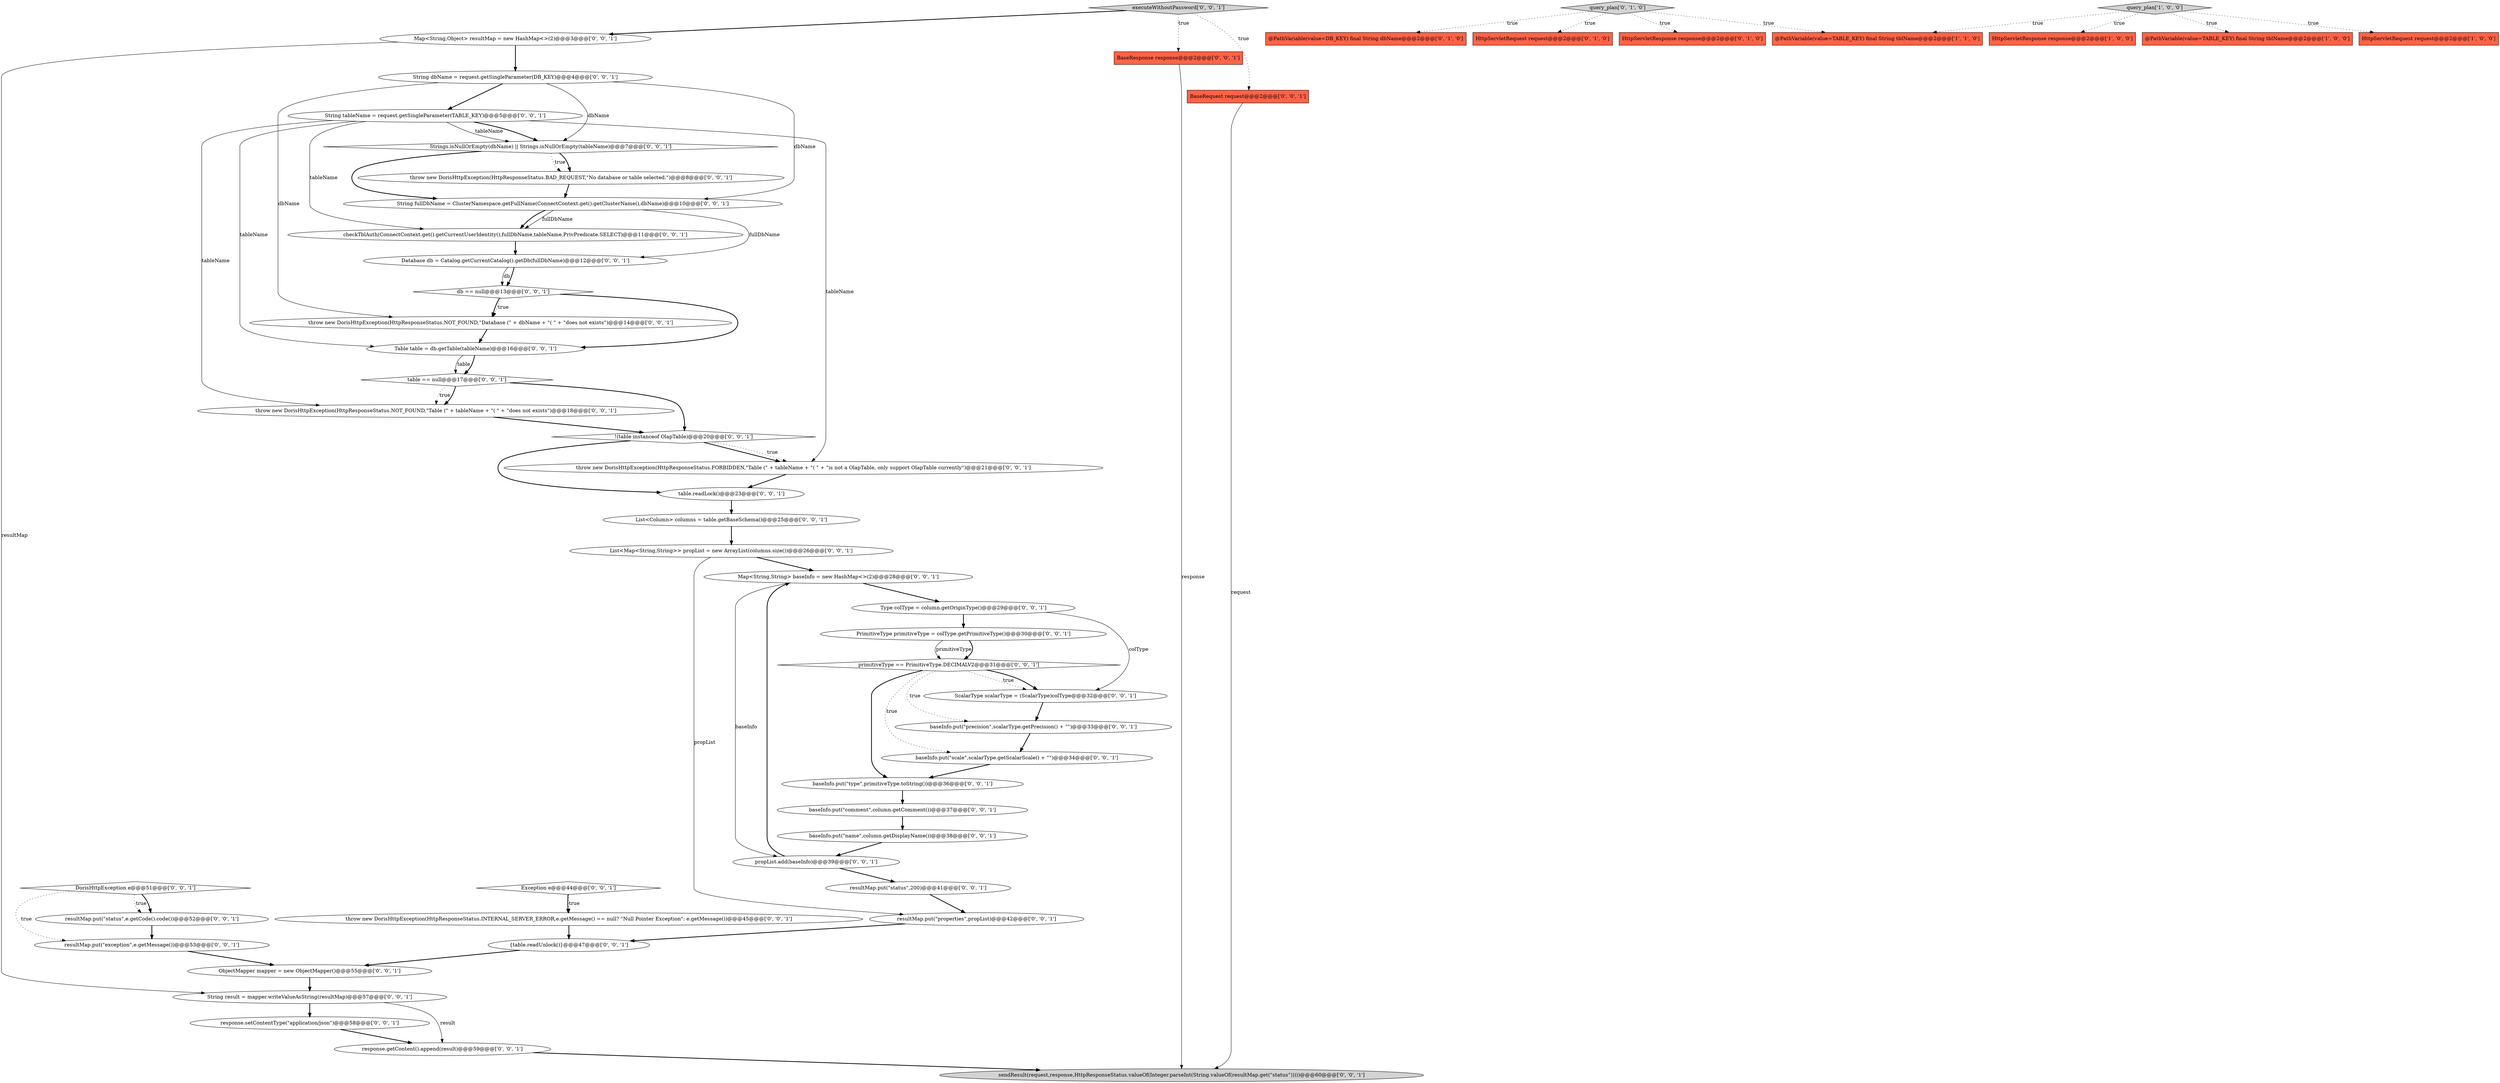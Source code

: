 digraph {
49 [style = filled, label = "throw new DorisHttpException(HttpResponseStatus.INTERNAL_SERVER_ERROR,e.getMessage() == null? \"Null Pointer Exception\": e.getMessage())@@@45@@@['0', '0', '1']", fillcolor = white, shape = ellipse image = "AAA0AAABBB3BBB"];
33 [style = filled, label = "List<Column> columns = table.getBaseSchema()@@@25@@@['0', '0', '1']", fillcolor = white, shape = ellipse image = "AAA0AAABBB3BBB"];
27 [style = filled, label = "Map<String,Object> resultMap = new HashMap<>(2)@@@3@@@['0', '0', '1']", fillcolor = white, shape = ellipse image = "AAA0AAABBB3BBB"];
44 [style = filled, label = "resultMap.put(\"properties\",propList)@@@42@@@['0', '0', '1']", fillcolor = white, shape = ellipse image = "AAA0AAABBB3BBB"];
48 [style = filled, label = "!(table instanceof OlapTable)@@@20@@@['0', '0', '1']", fillcolor = white, shape = diamond image = "AAA0AAABBB3BBB"];
28 [style = filled, label = "DorisHttpException e@@@51@@@['0', '0', '1']", fillcolor = white, shape = diamond image = "AAA0AAABBB3BBB"];
22 [style = filled, label = "ObjectMapper mapper = new ObjectMapper()@@@55@@@['0', '0', '1']", fillcolor = white, shape = ellipse image = "AAA0AAABBB3BBB"];
5 [style = filled, label = "@PathVariable(value=DB_KEY) final String dbName@@@2@@@['0', '1', '0']", fillcolor = tomato, shape = box image = "AAA0AAABBB2BBB"];
24 [style = filled, label = "checkTblAuth(ConnectContext.get().getCurrentUserIdentity(),fullDbName,tableName,PrivPredicate.SELECT)@@@11@@@['0', '0', '1']", fillcolor = white, shape = ellipse image = "AAA0AAABBB3BBB"];
16 [style = filled, label = "PrimitiveType primitiveType = colType.getPrimitiveType()@@@30@@@['0', '0', '1']", fillcolor = white, shape = ellipse image = "AAA0AAABBB3BBB"];
17 [style = filled, label = "primitiveType == PrimitiveType.DECIMALV2@@@31@@@['0', '0', '1']", fillcolor = white, shape = diamond image = "AAA0AAABBB3BBB"];
12 [style = filled, label = "List<Map<String,String>> propList = new ArrayList(columns.size())@@@26@@@['0', '0', '1']", fillcolor = white, shape = ellipse image = "AAA0AAABBB3BBB"];
2 [style = filled, label = "HttpServletResponse response@@@2@@@['1', '0', '0']", fillcolor = tomato, shape = box image = "AAA0AAABBB1BBB"];
30 [style = filled, label = "propList.add(baseInfo)@@@39@@@['0', '0', '1']", fillcolor = white, shape = ellipse image = "AAA0AAABBB3BBB"];
31 [style = filled, label = "Strings.isNullOrEmpty(dbName) || Strings.isNullOrEmpty(tableName)@@@7@@@['0', '0', '1']", fillcolor = white, shape = diamond image = "AAA0AAABBB3BBB"];
37 [style = filled, label = "baseInfo.put(\"type\",primitiveType.toString())@@@36@@@['0', '0', '1']", fillcolor = white, shape = ellipse image = "AAA0AAABBB3BBB"];
38 [style = filled, label = "Type colType = column.getOriginType()@@@29@@@['0', '0', '1']", fillcolor = white, shape = ellipse image = "AAA0AAABBB3BBB"];
7 [style = filled, label = "HttpServletRequest request@@@2@@@['0', '1', '0']", fillcolor = tomato, shape = box image = "AAA0AAABBB2BBB"];
0 [style = filled, label = "@PathVariable(value=TABLE_KEY) final String tblName@@@2@@@['1', '0', '0']", fillcolor = tomato, shape = box image = "AAA0AAABBB1BBB"];
52 [style = filled, label = "baseInfo.put(\"comment\",column.getComment())@@@37@@@['0', '0', '1']", fillcolor = white, shape = ellipse image = "AAA0AAABBB3BBB"];
11 [style = filled, label = "Exception e@@@44@@@['0', '0', '1']", fillcolor = white, shape = diamond image = "AAA0AAABBB3BBB"];
3 [style = filled, label = "@PathVariable(value=TABLE_KEY) final String tblName@@@2@@@['1', '1', '0']", fillcolor = tomato, shape = box image = "AAA0AAABBB1BBB"];
29 [style = filled, label = "sendResult(request,response,HttpResponseStatus.valueOf(Integer.parseInt(String.valueOf(resultMap.get(\"status\")))))@@@60@@@['0', '0', '1']", fillcolor = lightgray, shape = ellipse image = "AAA0AAABBB3BBB"];
23 [style = filled, label = "String tableName = request.getSingleParameter(TABLE_KEY)@@@5@@@['0', '0', '1']", fillcolor = white, shape = ellipse image = "AAA0AAABBB3BBB"];
21 [style = filled, label = "resultMap.put(\"exception\",e.getMessage())@@@53@@@['0', '0', '1']", fillcolor = white, shape = ellipse image = "AAA0AAABBB3BBB"];
14 [style = filled, label = "response.setContentType(\"application/json\")@@@58@@@['0', '0', '1']", fillcolor = white, shape = ellipse image = "AAA0AAABBB3BBB"];
39 [style = filled, label = "response.getContent().append(result)@@@59@@@['0', '0', '1']", fillcolor = white, shape = ellipse image = "AAA0AAABBB3BBB"];
19 [style = filled, label = "BaseResponse response@@@2@@@['0', '0', '1']", fillcolor = tomato, shape = box image = "AAA0AAABBB3BBB"];
1 [style = filled, label = "HttpServletRequest request@@@2@@@['1', '0', '0']", fillcolor = tomato, shape = box image = "AAA0AAABBB1BBB"];
6 [style = filled, label = "query_plan['0', '1', '0']", fillcolor = lightgray, shape = diamond image = "AAA0AAABBB2BBB"];
41 [style = filled, label = "BaseRequest request@@@2@@@['0', '0', '1']", fillcolor = tomato, shape = box image = "AAA0AAABBB3BBB"];
26 [style = filled, label = "baseInfo.put(\"name\",column.getDisplayName())@@@38@@@['0', '0', '1']", fillcolor = white, shape = ellipse image = "AAA0AAABBB3BBB"];
34 [style = filled, label = "throw new DorisHttpException(HttpResponseStatus.BAD_REQUEST,\"No database or table selected.\")@@@8@@@['0', '0', '1']", fillcolor = white, shape = ellipse image = "AAA0AAABBB3BBB"];
8 [style = filled, label = "HttpServletResponse response@@@2@@@['0', '1', '0']", fillcolor = tomato, shape = box image = "AAA0AAABBB2BBB"];
18 [style = filled, label = "Map<String,String> baseInfo = new HashMap<>(2)@@@28@@@['0', '0', '1']", fillcolor = white, shape = ellipse image = "AAA0AAABBB3BBB"];
9 [style = filled, label = "baseInfo.put(\"scale\",scalarType.getScalarScale() + \"\")@@@34@@@['0', '0', '1']", fillcolor = white, shape = ellipse image = "AAA0AAABBB3BBB"];
25 [style = filled, label = "throw new DorisHttpException(HttpResponseStatus.NOT_FOUND,\"Table (\" + tableName + \"( \" + \"does not exists\")@@@18@@@['0', '0', '1']", fillcolor = white, shape = ellipse image = "AAA0AAABBB3BBB"];
46 [style = filled, label = "Database db = Catalog.getCurrentCatalog().getDb(fullDbName)@@@12@@@['0', '0', '1']", fillcolor = white, shape = ellipse image = "AAA0AAABBB3BBB"];
45 [style = filled, label = "String dbName = request.getSingleParameter(DB_KEY)@@@4@@@['0', '0', '1']", fillcolor = white, shape = ellipse image = "AAA0AAABBB3BBB"];
53 [style = filled, label = "resultMap.put(\"status\",e.getCode().code())@@@52@@@['0', '0', '1']", fillcolor = white, shape = ellipse image = "AAA0AAABBB3BBB"];
42 [style = filled, label = "{table.readUnlock()}@@@47@@@['0', '0', '1']", fillcolor = white, shape = ellipse image = "AAA0AAABBB3BBB"];
43 [style = filled, label = "ScalarType scalarType = (ScalarType)colType@@@32@@@['0', '0', '1']", fillcolor = white, shape = ellipse image = "AAA0AAABBB3BBB"];
51 [style = filled, label = "throw new DorisHttpException(HttpResponseStatus.NOT_FOUND,\"Database (\" + dbName + \"( \" + \"does not exists\")@@@14@@@['0', '0', '1']", fillcolor = white, shape = ellipse image = "AAA0AAABBB3BBB"];
35 [style = filled, label = "throw new DorisHttpException(HttpResponseStatus.FORBIDDEN,\"Table (\" + tableName + \"( \" + \"is not a OlapTable, only support OlapTable currently\")@@@21@@@['0', '0', '1']", fillcolor = white, shape = ellipse image = "AAA0AAABBB3BBB"];
47 [style = filled, label = "baseInfo.put(\"precision\",scalarType.getPrecision() + \"\")@@@33@@@['0', '0', '1']", fillcolor = white, shape = ellipse image = "AAA0AAABBB3BBB"];
50 [style = filled, label = "String result = mapper.writeValueAsString(resultMap)@@@57@@@['0', '0', '1']", fillcolor = white, shape = ellipse image = "AAA0AAABBB3BBB"];
10 [style = filled, label = "executeWithoutPassword['0', '0', '1']", fillcolor = lightgray, shape = diamond image = "AAA0AAABBB3BBB"];
4 [style = filled, label = "query_plan['1', '0', '0']", fillcolor = lightgray, shape = diamond image = "AAA0AAABBB1BBB"];
20 [style = filled, label = "db == null@@@13@@@['0', '0', '1']", fillcolor = white, shape = diamond image = "AAA0AAABBB3BBB"];
13 [style = filled, label = "String fullDbName = ClusterNamespace.getFullName(ConnectContext.get().getClusterName(),dbName)@@@10@@@['0', '0', '1']", fillcolor = white, shape = ellipse image = "AAA0AAABBB3BBB"];
15 [style = filled, label = "table.readLock()@@@23@@@['0', '0', '1']", fillcolor = white, shape = ellipse image = "AAA0AAABBB3BBB"];
40 [style = filled, label = "resultMap.put(\"status\",200)@@@41@@@['0', '0', '1']", fillcolor = white, shape = ellipse image = "AAA0AAABBB3BBB"];
32 [style = filled, label = "Table table = db.getTable(tableName)@@@16@@@['0', '0', '1']", fillcolor = white, shape = ellipse image = "AAA0AAABBB3BBB"];
36 [style = filled, label = "table == null@@@17@@@['0', '0', '1']", fillcolor = white, shape = diamond image = "AAA0AAABBB3BBB"];
17->43 [style = dotted, label="true"];
44->42 [style = bold, label=""];
21->22 [style = bold, label=""];
15->33 [style = bold, label=""];
52->26 [style = bold, label=""];
46->20 [style = solid, label="db"];
28->53 [style = dotted, label="true"];
13->24 [style = bold, label=""];
4->0 [style = dotted, label="true"];
38->43 [style = solid, label="colType"];
11->49 [style = bold, label=""];
17->47 [style = dotted, label="true"];
31->34 [style = dotted, label="true"];
23->25 [style = solid, label="tableName"];
23->24 [style = solid, label="tableName"];
18->38 [style = bold, label=""];
50->14 [style = bold, label=""];
22->50 [style = bold, label=""];
16->17 [style = solid, label="primitiveType"];
31->34 [style = bold, label=""];
33->12 [style = bold, label=""];
14->39 [style = bold, label=""];
32->36 [style = solid, label="table"];
20->32 [style = bold, label=""];
20->51 [style = bold, label=""];
6->5 [style = dotted, label="true"];
38->16 [style = bold, label=""];
23->32 [style = solid, label="tableName"];
23->35 [style = solid, label="tableName"];
13->24 [style = solid, label="fullDbName"];
12->18 [style = bold, label=""];
45->51 [style = solid, label="dbName"];
35->15 [style = bold, label=""];
45->23 [style = bold, label=""];
10->19 [style = dotted, label="true"];
48->35 [style = bold, label=""];
27->45 [style = bold, label=""];
28->21 [style = dotted, label="true"];
42->22 [style = bold, label=""];
34->13 [style = bold, label=""];
46->20 [style = bold, label=""];
9->37 [style = bold, label=""];
13->46 [style = solid, label="fullDbName"];
25->48 [style = bold, label=""];
50->39 [style = solid, label="result"];
4->3 [style = dotted, label="true"];
19->29 [style = solid, label="response"];
6->7 [style = dotted, label="true"];
30->18 [style = bold, label=""];
23->31 [style = solid, label="tableName"];
4->1 [style = dotted, label="true"];
17->9 [style = dotted, label="true"];
23->31 [style = bold, label=""];
6->8 [style = dotted, label="true"];
17->37 [style = bold, label=""];
49->42 [style = bold, label=""];
39->29 [style = bold, label=""];
16->17 [style = bold, label=""];
31->13 [style = bold, label=""];
36->48 [style = bold, label=""];
20->51 [style = dotted, label="true"];
28->53 [style = bold, label=""];
4->2 [style = dotted, label="true"];
12->44 [style = solid, label="propList"];
53->21 [style = bold, label=""];
48->35 [style = dotted, label="true"];
36->25 [style = dotted, label="true"];
51->32 [style = bold, label=""];
45->31 [style = solid, label="dbName"];
17->43 [style = bold, label=""];
10->41 [style = dotted, label="true"];
27->50 [style = solid, label="resultMap"];
45->13 [style = solid, label="dbName"];
37->52 [style = bold, label=""];
10->27 [style = bold, label=""];
43->47 [style = bold, label=""];
47->9 [style = bold, label=""];
32->36 [style = bold, label=""];
40->44 [style = bold, label=""];
18->30 [style = solid, label="baseInfo"];
6->3 [style = dotted, label="true"];
30->40 [style = bold, label=""];
41->29 [style = solid, label="request"];
24->46 [style = bold, label=""];
26->30 [style = bold, label=""];
11->49 [style = dotted, label="true"];
48->15 [style = bold, label=""];
36->25 [style = bold, label=""];
}
